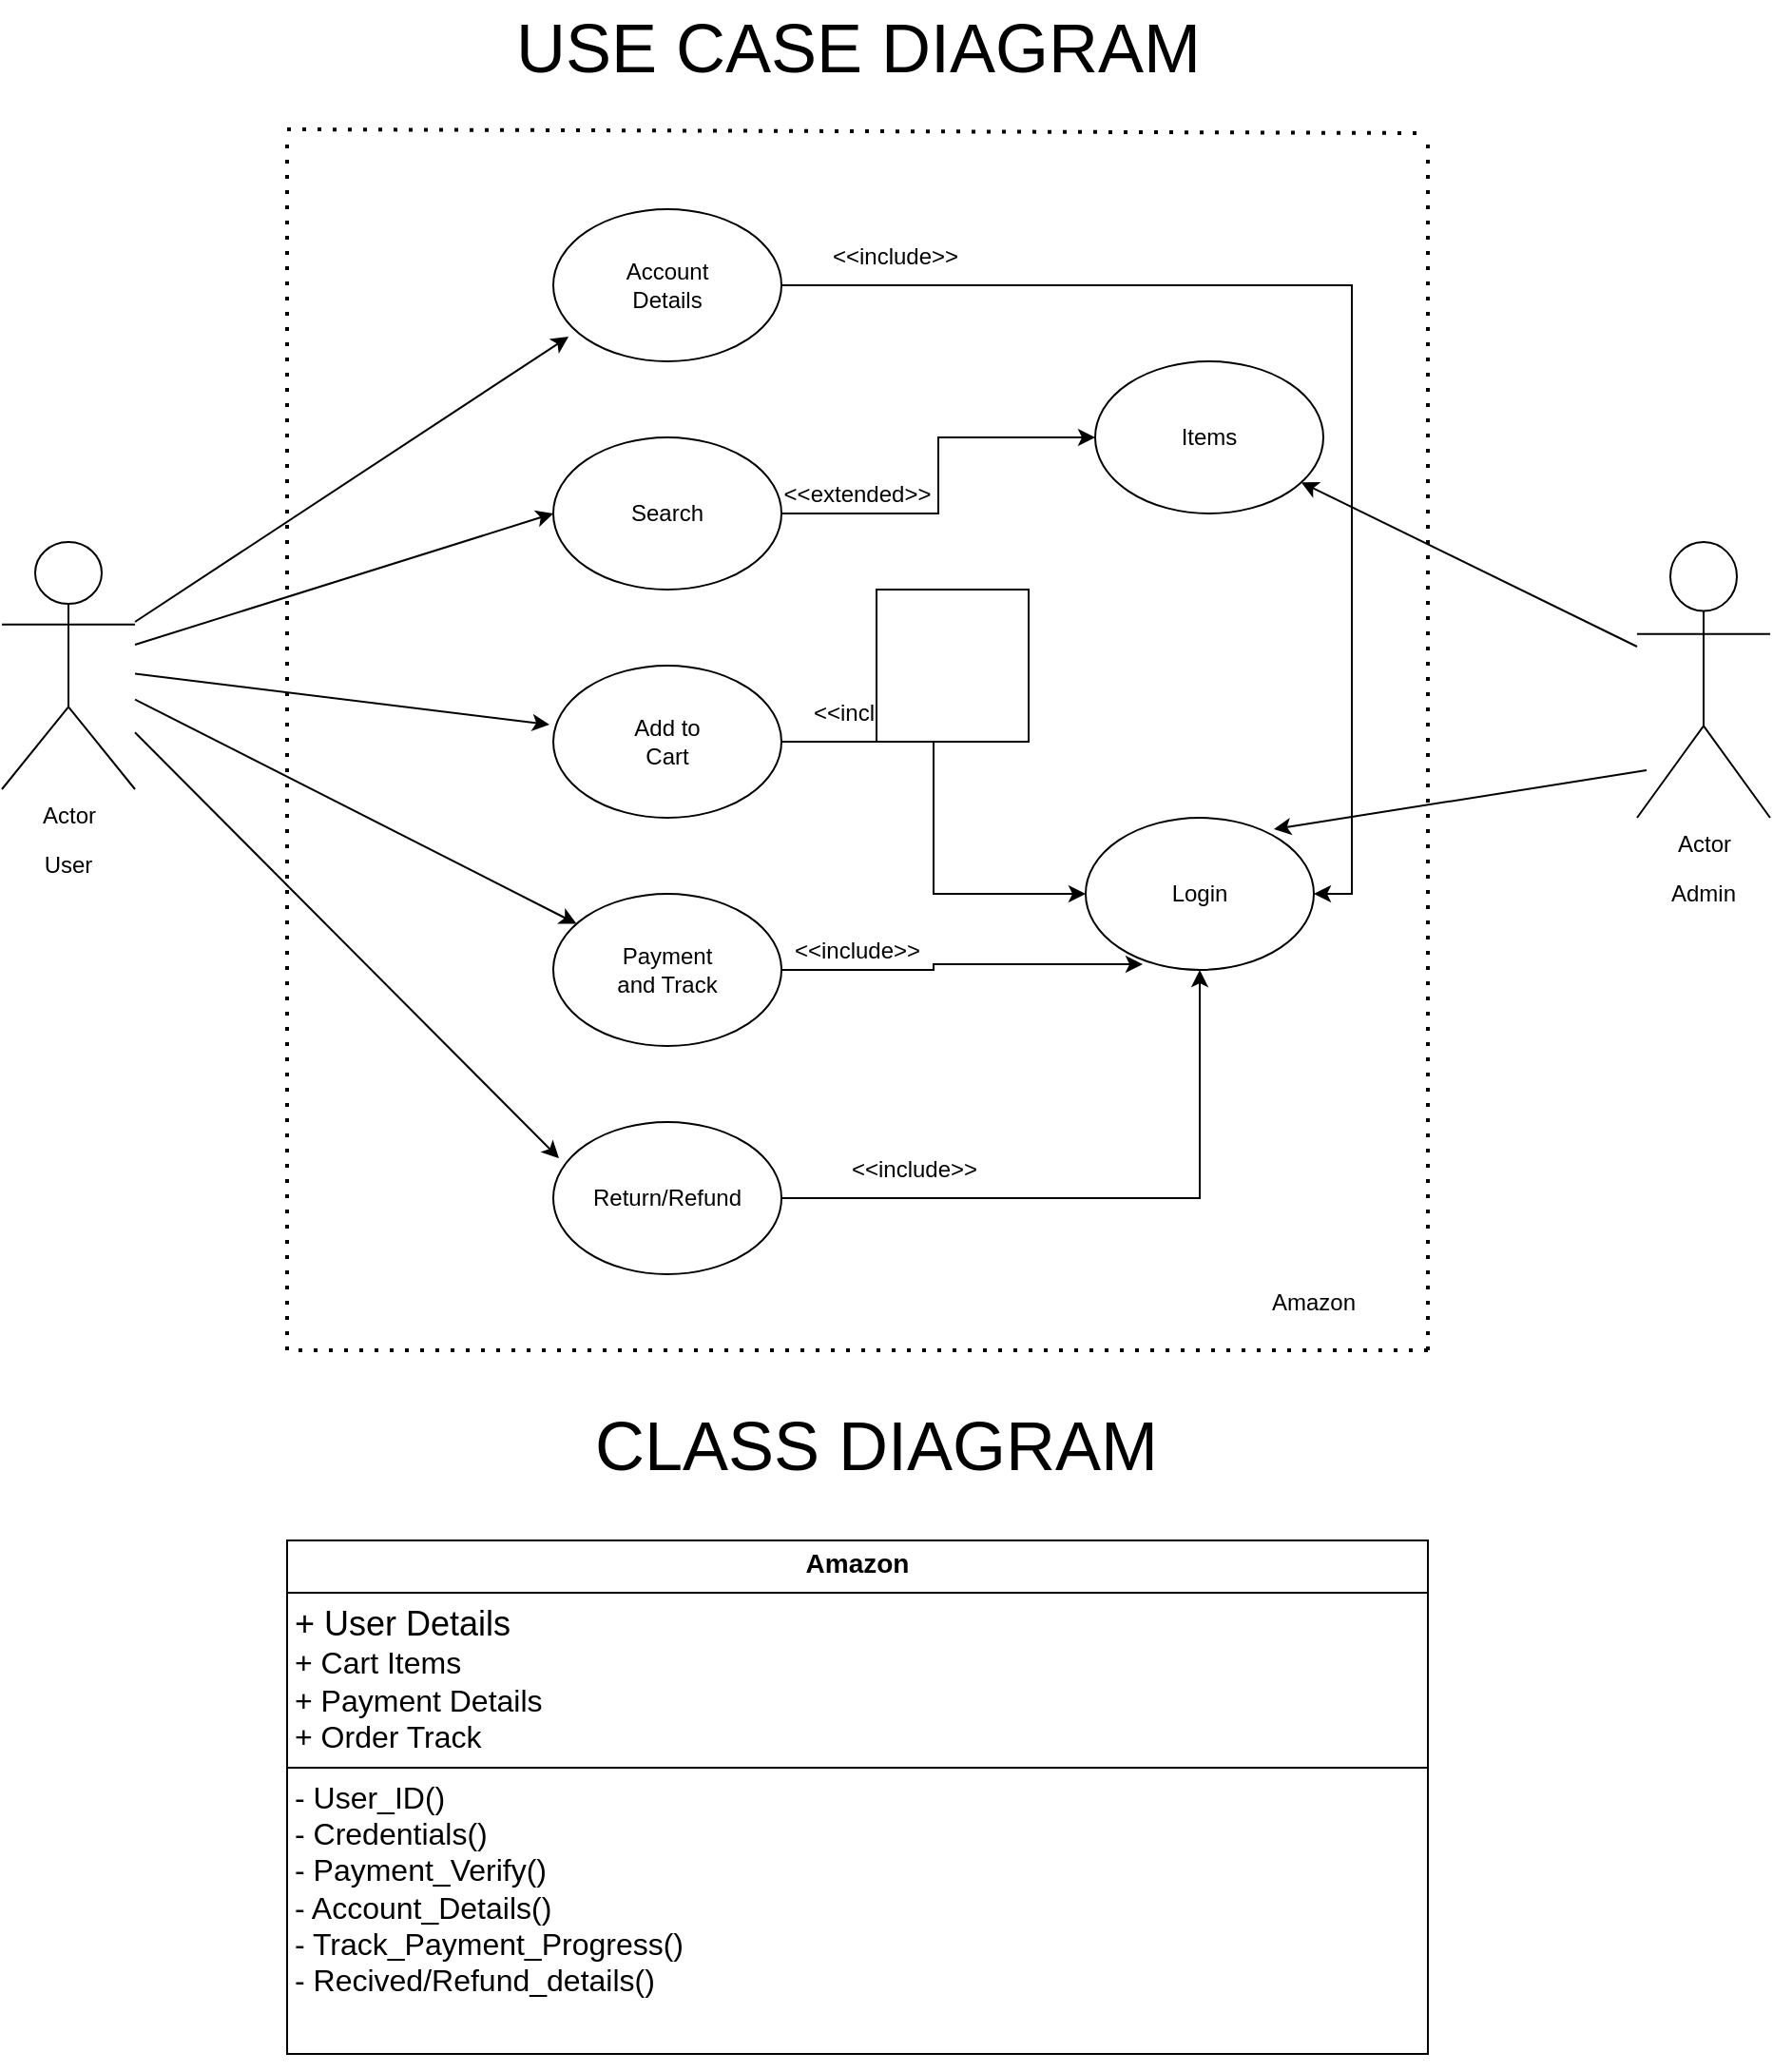 <mxfile version="24.0.2" type="github">
  <diagram name="Page-1" id="msvfN9fErsn8beNRXXR8">
    <mxGraphModel dx="2887" dy="2173" grid="1" gridSize="10" guides="1" tooltips="1" connect="1" arrows="1" fold="1" page="1" pageScale="1" pageWidth="850" pageHeight="1100" math="0" shadow="0">
      <root>
        <mxCell id="0" />
        <mxCell id="1" parent="0" />
        <mxCell id="8iroQVski2aLaOFxtBMs-1" value="Actor" style="shape=umlActor;verticalLabelPosition=bottom;verticalAlign=top;html=1;outlineConnect=0;" parent="1" vertex="1">
          <mxGeometry x="-150" y="255" width="70" height="130" as="geometry" />
        </mxCell>
        <mxCell id="8iroQVski2aLaOFxtBMs-22" style="edgeStyle=orthogonalEdgeStyle;rounded=0;orthogonalLoop=1;jettySize=auto;html=1;entryX=0;entryY=0.5;entryDx=0;entryDy=0;" parent="1" source="8iroQVski2aLaOFxtBMs-2" target="8iroQVski2aLaOFxtBMs-7" edge="1">
          <mxGeometry relative="1" as="geometry" />
        </mxCell>
        <mxCell id="8iroQVski2aLaOFxtBMs-2" value="" style="ellipse;whiteSpace=wrap;html=1;" parent="1" vertex="1">
          <mxGeometry x="140" y="200" width="120" height="80" as="geometry" />
        </mxCell>
        <mxCell id="8iroQVski2aLaOFxtBMs-29" style="edgeStyle=orthogonalEdgeStyle;rounded=0;orthogonalLoop=1;jettySize=auto;html=1;entryX=1;entryY=0.5;entryDx=0;entryDy=0;" parent="1" source="8iroQVski2aLaOFxtBMs-3" target="8iroQVski2aLaOFxtBMs-8" edge="1">
          <mxGeometry relative="1" as="geometry" />
        </mxCell>
        <mxCell id="8iroQVski2aLaOFxtBMs-3" value="" style="ellipse;whiteSpace=wrap;html=1;" parent="1" vertex="1">
          <mxGeometry x="140" y="80" width="120" height="80" as="geometry" />
        </mxCell>
        <mxCell id="8iroQVski2aLaOFxtBMs-23" style="edgeStyle=orthogonalEdgeStyle;rounded=0;orthogonalLoop=1;jettySize=auto;html=1;entryX=0;entryY=0.5;entryDx=0;entryDy=0;" parent="1" source="8iroQVski2aLaOFxtBMs-4" target="8iroQVski2aLaOFxtBMs-8" edge="1">
          <mxGeometry relative="1" as="geometry" />
        </mxCell>
        <mxCell id="8iroQVski2aLaOFxtBMs-4" value="" style="ellipse;whiteSpace=wrap;html=1;" parent="1" vertex="1">
          <mxGeometry x="140" y="320" width="120" height="80" as="geometry" />
        </mxCell>
        <mxCell id="8iroQVski2aLaOFxtBMs-5" value="" style="ellipse;whiteSpace=wrap;html=1;" parent="1" vertex="1">
          <mxGeometry x="140" y="440" width="120" height="80" as="geometry" />
        </mxCell>
        <mxCell id="8iroQVski2aLaOFxtBMs-27" style="edgeStyle=orthogonalEdgeStyle;rounded=0;orthogonalLoop=1;jettySize=auto;html=1;entryX=0.5;entryY=1;entryDx=0;entryDy=0;" parent="1" source="8iroQVski2aLaOFxtBMs-6" target="8iroQVski2aLaOFxtBMs-8" edge="1">
          <mxGeometry relative="1" as="geometry" />
        </mxCell>
        <mxCell id="8iroQVski2aLaOFxtBMs-6" value="" style="ellipse;whiteSpace=wrap;html=1;" parent="1" vertex="1">
          <mxGeometry x="140" y="560" width="120" height="80" as="geometry" />
        </mxCell>
        <mxCell id="8iroQVski2aLaOFxtBMs-7" value="" style="ellipse;whiteSpace=wrap;html=1;" parent="1" vertex="1">
          <mxGeometry x="425" y="160" width="120" height="80" as="geometry" />
        </mxCell>
        <mxCell id="8iroQVski2aLaOFxtBMs-8" value="" style="ellipse;whiteSpace=wrap;html=1;" parent="1" vertex="1">
          <mxGeometry x="420" y="400" width="120" height="80" as="geometry" />
        </mxCell>
        <mxCell id="8iroQVski2aLaOFxtBMs-9" value="Actor" style="shape=umlActor;verticalLabelPosition=bottom;verticalAlign=top;html=1;outlineConnect=0;" parent="1" vertex="1">
          <mxGeometry x="710" y="255" width="70" height="145" as="geometry" />
        </mxCell>
        <mxCell id="8iroQVski2aLaOFxtBMs-10" value="User" style="text;html=1;align=center;verticalAlign=middle;whiteSpace=wrap;rounded=0;" parent="1" vertex="1">
          <mxGeometry x="-145" y="410" width="60" height="30" as="geometry" />
        </mxCell>
        <mxCell id="8iroQVski2aLaOFxtBMs-11" value="Return/Refund" style="text;html=1;align=center;verticalAlign=middle;whiteSpace=wrap;rounded=0;" parent="1" vertex="1">
          <mxGeometry x="170" y="585" width="60" height="30" as="geometry" />
        </mxCell>
        <mxCell id="8iroQVski2aLaOFxtBMs-12" value="Payment and Track" style="text;html=1;align=center;verticalAlign=middle;whiteSpace=wrap;rounded=0;" parent="1" vertex="1">
          <mxGeometry x="170" y="465" width="60" height="30" as="geometry" />
        </mxCell>
        <mxCell id="8iroQVski2aLaOFxtBMs-13" value="Add to Cart" style="text;html=1;align=center;verticalAlign=middle;whiteSpace=wrap;rounded=0;" parent="1" vertex="1">
          <mxGeometry x="170" y="345" width="60" height="30" as="geometry" />
        </mxCell>
        <mxCell id="8iroQVski2aLaOFxtBMs-14" value="Search" style="text;html=1;align=center;verticalAlign=middle;whiteSpace=wrap;rounded=0;" parent="1" vertex="1">
          <mxGeometry x="170" y="225" width="60" height="30" as="geometry" />
        </mxCell>
        <mxCell id="8iroQVski2aLaOFxtBMs-15" value="Account Details" style="text;html=1;align=center;verticalAlign=middle;whiteSpace=wrap;rounded=0;" parent="1" vertex="1">
          <mxGeometry x="170" y="105" width="60" height="30" as="geometry" />
        </mxCell>
        <mxCell id="8iroQVski2aLaOFxtBMs-16" value="Login" style="text;html=1;align=center;verticalAlign=middle;whiteSpace=wrap;rounded=0;" parent="1" vertex="1">
          <mxGeometry x="450" y="425" width="60" height="30" as="geometry" />
        </mxCell>
        <mxCell id="8iroQVski2aLaOFxtBMs-17" value="Items" style="text;html=1;align=center;verticalAlign=middle;whiteSpace=wrap;rounded=0;" parent="1" vertex="1">
          <mxGeometry x="455" y="185" width="60" height="30" as="geometry" />
        </mxCell>
        <mxCell id="8iroQVski2aLaOFxtBMs-18" value="Admin" style="text;html=1;align=center;verticalAlign=middle;whiteSpace=wrap;rounded=0;" parent="1" vertex="1">
          <mxGeometry x="715" y="425" width="60" height="30" as="geometry" />
        </mxCell>
        <mxCell id="8iroQVski2aLaOFxtBMs-28" style="edgeStyle=orthogonalEdgeStyle;rounded=0;orthogonalLoop=1;jettySize=auto;html=1;entryX=0.25;entryY=0.963;entryDx=0;entryDy=0;entryPerimeter=0;" parent="1" source="8iroQVski2aLaOFxtBMs-5" target="8iroQVski2aLaOFxtBMs-8" edge="1">
          <mxGeometry relative="1" as="geometry" />
        </mxCell>
        <mxCell id="8iroQVski2aLaOFxtBMs-30" value="" style="endArrow=classic;html=1;rounded=0;entryX=0.067;entryY=0.838;entryDx=0;entryDy=0;entryPerimeter=0;" parent="1" source="8iroQVski2aLaOFxtBMs-1" target="8iroQVski2aLaOFxtBMs-3" edge="1">
          <mxGeometry width="50" height="50" relative="1" as="geometry">
            <mxPoint x="-10" y="300" as="sourcePoint" />
            <mxPoint x="40" y="250" as="targetPoint" />
          </mxGeometry>
        </mxCell>
        <mxCell id="8iroQVski2aLaOFxtBMs-31" value="" style="endArrow=classic;html=1;rounded=0;entryX=0;entryY=0.5;entryDx=0;entryDy=0;" parent="1" source="8iroQVski2aLaOFxtBMs-1" target="8iroQVski2aLaOFxtBMs-2" edge="1">
          <mxGeometry width="50" height="50" relative="1" as="geometry">
            <mxPoint x="-70" y="320" as="sourcePoint" />
            <mxPoint x="50" y="260" as="targetPoint" />
          </mxGeometry>
        </mxCell>
        <mxCell id="8iroQVski2aLaOFxtBMs-32" value="" style="endArrow=classic;html=1;rounded=0;entryX=-0.017;entryY=0.388;entryDx=0;entryDy=0;entryPerimeter=0;" parent="1" source="8iroQVski2aLaOFxtBMs-1" target="8iroQVski2aLaOFxtBMs-4" edge="1">
          <mxGeometry width="50" height="50" relative="1" as="geometry">
            <mxPoint y="345" as="sourcePoint" />
            <mxPoint x="50" y="295" as="targetPoint" />
          </mxGeometry>
        </mxCell>
        <mxCell id="8iroQVski2aLaOFxtBMs-33" value="" style="endArrow=classic;html=1;rounded=0;" parent="1" source="8iroQVski2aLaOFxtBMs-1" target="8iroQVski2aLaOFxtBMs-5" edge="1">
          <mxGeometry width="50" height="50" relative="1" as="geometry">
            <mxPoint x="-70" y="340" as="sourcePoint" />
            <mxPoint x="45" y="310" as="targetPoint" />
          </mxGeometry>
        </mxCell>
        <mxCell id="8iroQVski2aLaOFxtBMs-34" value="" style="endArrow=classic;html=1;rounded=0;entryX=0.025;entryY=0.238;entryDx=0;entryDy=0;entryPerimeter=0;" parent="1" source="8iroQVski2aLaOFxtBMs-1" target="8iroQVski2aLaOFxtBMs-6" edge="1">
          <mxGeometry width="50" height="50" relative="1" as="geometry">
            <mxPoint y="395" as="sourcePoint" />
            <mxPoint x="50" y="345" as="targetPoint" />
          </mxGeometry>
        </mxCell>
        <mxCell id="8iroQVski2aLaOFxtBMs-35" value="" style="endArrow=classic;html=1;rounded=0;" parent="1" target="8iroQVski2aLaOFxtBMs-7" edge="1">
          <mxGeometry width="50" height="50" relative="1" as="geometry">
            <mxPoint x="710" y="310" as="sourcePoint" />
            <mxPoint x="760" y="260" as="targetPoint" />
          </mxGeometry>
        </mxCell>
        <mxCell id="8iroQVski2aLaOFxtBMs-36" value="" style="endArrow=classic;html=1;rounded=0;entryX=0.825;entryY=0.075;entryDx=0;entryDy=0;entryPerimeter=0;" parent="1" target="8iroQVski2aLaOFxtBMs-8" edge="1">
          <mxGeometry width="50" height="50" relative="1" as="geometry">
            <mxPoint x="715" y="375" as="sourcePoint" />
            <mxPoint x="765" y="325" as="targetPoint" />
          </mxGeometry>
        </mxCell>
        <mxCell id="8iroQVski2aLaOFxtBMs-38" value="&amp;lt;&amp;lt;include&amp;gt;&amp;gt;" style="text;html=1;align=center;verticalAlign=middle;whiteSpace=wrap;rounded=0;" parent="1" vertex="1">
          <mxGeometry x="290" y="90" width="60" height="30" as="geometry" />
        </mxCell>
        <mxCell id="8iroQVski2aLaOFxtBMs-39" value="&amp;lt;&amp;lt;extended&amp;gt;&amp;gt;" style="text;html=1;align=center;verticalAlign=middle;whiteSpace=wrap;rounded=0;" parent="1" vertex="1">
          <mxGeometry x="270" y="215" width="60" height="30" as="geometry" />
        </mxCell>
        <mxCell id="8iroQVski2aLaOFxtBMs-40" value="&amp;lt;&amp;lt;include&amp;gt;&amp;gt;" style="text;html=1;align=center;verticalAlign=middle;whiteSpace=wrap;rounded=0;" parent="1" vertex="1">
          <mxGeometry x="280" y="330" width="60" height="30" as="geometry" />
        </mxCell>
        <mxCell id="8iroQVski2aLaOFxtBMs-41" value="&amp;lt;&amp;lt;include&amp;gt;&amp;gt;" style="text;html=1;align=center;verticalAlign=middle;whiteSpace=wrap;rounded=0;" parent="1" vertex="1">
          <mxGeometry x="270" y="455" width="60" height="30" as="geometry" />
        </mxCell>
        <mxCell id="8iroQVski2aLaOFxtBMs-42" value="&amp;lt;&amp;lt;include&amp;gt;&amp;gt;" style="text;html=1;align=center;verticalAlign=middle;whiteSpace=wrap;rounded=0;" parent="1" vertex="1">
          <mxGeometry x="300" y="570" width="60" height="30" as="geometry" />
        </mxCell>
        <mxCell id="8iroQVski2aLaOFxtBMs-43" value="" style="endArrow=none;dashed=1;html=1;dashPattern=1 3;strokeWidth=2;rounded=0;" parent="1" edge="1">
          <mxGeometry width="50" height="50" relative="1" as="geometry">
            <mxPoint y="680" as="sourcePoint" />
            <mxPoint y="40" as="targetPoint" />
          </mxGeometry>
        </mxCell>
        <mxCell id="8iroQVski2aLaOFxtBMs-45" value="" style="endArrow=none;dashed=1;html=1;dashPattern=1 3;strokeWidth=2;rounded=0;" parent="1" edge="1">
          <mxGeometry width="50" height="50" relative="1" as="geometry">
            <mxPoint x="600" y="680" as="sourcePoint" />
            <mxPoint y="680" as="targetPoint" />
          </mxGeometry>
        </mxCell>
        <mxCell id="8iroQVski2aLaOFxtBMs-46" value="" style="endArrow=none;dashed=1;html=1;dashPattern=1 3;strokeWidth=2;rounded=0;" parent="1" edge="1">
          <mxGeometry width="50" height="50" relative="1" as="geometry">
            <mxPoint y="38" as="sourcePoint" />
            <mxPoint x="600" y="40" as="targetPoint" />
          </mxGeometry>
        </mxCell>
        <mxCell id="8iroQVski2aLaOFxtBMs-47" value="" style="endArrow=none;dashed=1;html=1;dashPattern=1 3;strokeWidth=2;rounded=0;" parent="1" edge="1">
          <mxGeometry width="50" height="50" relative="1" as="geometry">
            <mxPoint x="600" y="680" as="sourcePoint" />
            <mxPoint x="600" y="40" as="targetPoint" />
          </mxGeometry>
        </mxCell>
        <mxCell id="8iroQVski2aLaOFxtBMs-48" value="Amazon" style="text;html=1;align=center;verticalAlign=middle;whiteSpace=wrap;rounded=0;" parent="1" vertex="1">
          <mxGeometry x="510" y="640" width="60" height="30" as="geometry" />
        </mxCell>
        <mxCell id="V_8VEvsQLOUcBevgimWr-2" value="&lt;p style=&quot;margin:0px;margin-top:4px;text-align:center;&quot;&gt;&lt;b&gt;&lt;font style=&quot;font-size: 14px;&quot;&gt;Amazon&lt;/font&gt;&lt;/b&gt;&lt;/p&gt;&lt;hr size=&quot;1&quot; style=&quot;border-style:solid;&quot;&gt;&lt;p style=&quot;margin:0px;margin-left:4px;&quot;&gt;&lt;span style=&quot;font-size: 18px; background-color: initial;&quot;&gt;+ User Details&lt;/span&gt;&lt;br&gt;&lt;/p&gt;&lt;p style=&quot;margin:0px;margin-left:4px;&quot;&gt;&lt;font size=&quot;3&quot;&gt;+ Cart Items&lt;/font&gt;&lt;/p&gt;&lt;p style=&quot;margin:0px;margin-left:4px;&quot;&gt;&lt;font size=&quot;3&quot;&gt;+ Payment Details&lt;/font&gt;&lt;/p&gt;&lt;p style=&quot;margin:0px;margin-left:4px;&quot;&gt;&lt;font size=&quot;3&quot;&gt;+ Order Track&lt;/font&gt;&lt;/p&gt;&lt;hr size=&quot;1&quot; style=&quot;border-style:solid;&quot;&gt;&lt;p style=&quot;margin:0px;margin-left:4px;&quot;&gt;&lt;font size=&quot;3&quot;&gt;- User_ID()&lt;/font&gt;&lt;/p&gt;&lt;p style=&quot;margin:0px;margin-left:4px;&quot;&gt;&lt;font size=&quot;3&quot;&gt;- Credentials()&lt;/font&gt;&lt;/p&gt;&lt;p style=&quot;margin:0px;margin-left:4px;&quot;&gt;&lt;font size=&quot;3&quot;&gt;- Payment_Verify()&lt;/font&gt;&lt;/p&gt;&lt;p style=&quot;margin:0px;margin-left:4px;&quot;&gt;&lt;font size=&quot;3&quot;&gt;- Account_Details()&lt;/font&gt;&lt;/p&gt;&lt;p style=&quot;margin:0px;margin-left:4px;&quot;&gt;&lt;font size=&quot;3&quot;&gt;- Track_Payment_Progress()&lt;/font&gt;&lt;/p&gt;&lt;p style=&quot;margin:0px;margin-left:4px;&quot;&gt;&lt;font size=&quot;3&quot;&gt;- Recived/Refund_details()&lt;/font&gt;&lt;/p&gt;&lt;p style=&quot;margin:0px;margin-left:4px;&quot;&gt;&lt;br&gt;&lt;/p&gt;" style="verticalAlign=top;align=left;overflow=fill;html=1;whiteSpace=wrap;" vertex="1" parent="1">
          <mxGeometry y="780" width="600" height="270" as="geometry" />
        </mxCell>
        <mxCell id="V_8VEvsQLOUcBevgimWr-3" value="&lt;font style=&quot;font-size: 36px;&quot;&gt;CLASS DIAGRAM&lt;/font&gt;" style="text;html=1;align=center;verticalAlign=middle;whiteSpace=wrap;rounded=0;" vertex="1" parent="1">
          <mxGeometry x="140" y="710" width="340" height="40" as="geometry" />
        </mxCell>
        <mxCell id="V_8VEvsQLOUcBevgimWr-4" value="&lt;font style=&quot;font-size: 36px;&quot;&gt;USE CASE DIAGRAM&lt;/font&gt;" style="text;html=1;align=center;verticalAlign=middle;whiteSpace=wrap;rounded=0;" vertex="1" parent="1">
          <mxGeometry x="102.5" y="-30" width="395" height="50" as="geometry" />
        </mxCell>
        <mxCell id="V_8VEvsQLOUcBevgimWr-5" style="edgeStyle=orthogonalEdgeStyle;rounded=0;orthogonalLoop=1;jettySize=auto;html=1;exitX=0.5;exitY=1;exitDx=0;exitDy=0;" edge="1" parent="1" source="V_8VEvsQLOUcBevgimWr-2" target="V_8VEvsQLOUcBevgimWr-2">
          <mxGeometry relative="1" as="geometry" />
        </mxCell>
        <mxCell id="V_8VEvsQLOUcBevgimWr-6" value="" style="whiteSpace=wrap;html=1;aspect=fixed;" vertex="1" parent="1">
          <mxGeometry x="310" y="280" width="80" height="80" as="geometry" />
        </mxCell>
      </root>
    </mxGraphModel>
  </diagram>
</mxfile>
